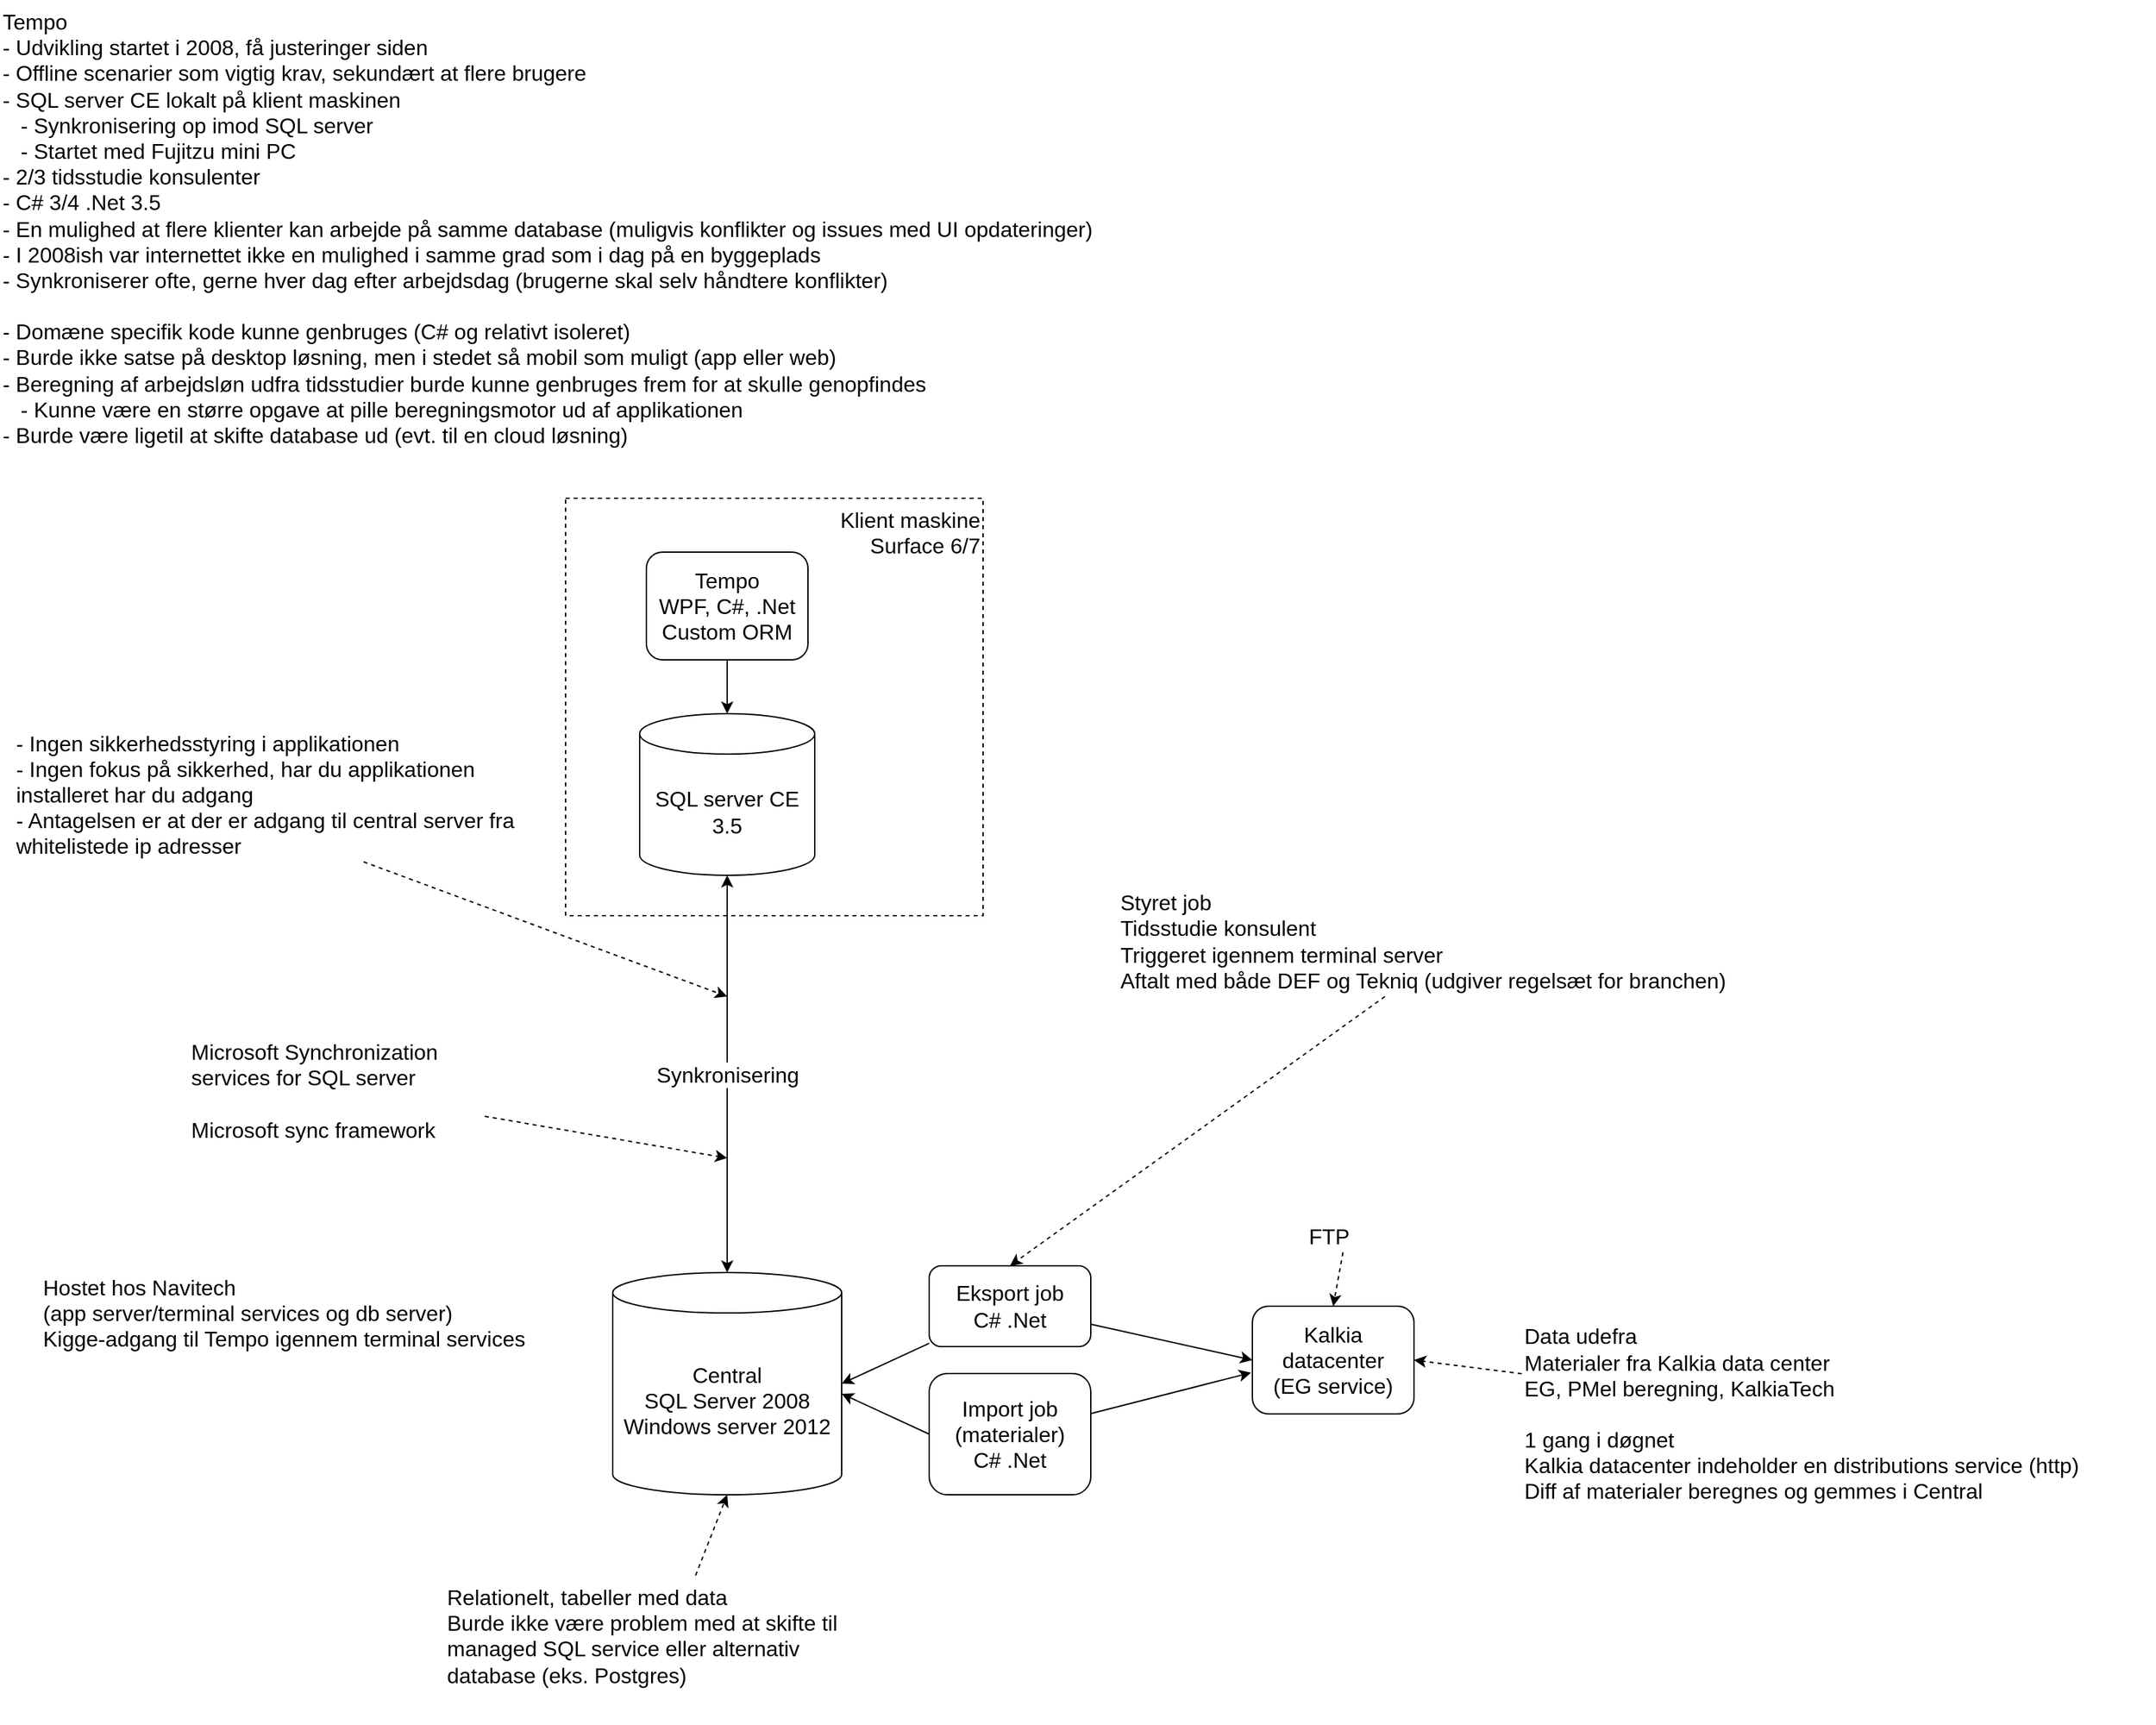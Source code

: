<mxfile version="13.9.9" type="device" pages="3"><diagram id="pRxKiEgfJjfXHVccdorF" name="Tempo interview"><mxGraphModel dx="2249" dy="1991" grid="1" gridSize="10" guides="1" tooltips="1" connect="1" arrows="1" fold="1" page="1" pageScale="1" pageWidth="827" pageHeight="1169" math="0" shadow="0"><root><mxCell id="0"/><mxCell id="1" parent="0"/><mxCell id="oAnTIVrlJk-9FZeqtM1O-32" value="" style="rounded=0;whiteSpace=wrap;html=1;fontSize=16;align=center;dashed=1;fillColor=none;" parent="1" vertex="1"><mxGeometry x="260" y="90" width="310" height="310" as="geometry"/></mxCell><mxCell id="oAnTIVrlJk-9FZeqtM1O-1" value="Tempo&lt;br&gt;- Udvikling startet i 2008, få justeringer siden&lt;br&gt;- Offline scenarier som vigtig krav, sekundært at flere brugere&lt;br&gt;- SQL server CE lokalt på klient maskinen&lt;br&gt;&amp;nbsp; &amp;nbsp;- Synkronisering op imod SQL server&amp;nbsp;&lt;br&gt;&amp;nbsp; &amp;nbsp;- Startet med Fujitzu mini PC&lt;br&gt;- 2/3 tidsstudie konsulenter&lt;br&gt;- C# 3/4 .Net 3.5&lt;br&gt;- En mulighed at flere klienter kan arbejde på samme database (muligvis konflikter og issues med UI opdateringer)&lt;br&gt;- I 2008ish var internettet ikke en mulighed i samme grad som i dag på en byggeplads&lt;br&gt;- Synkroniserer ofte, gerne hver dag efter arbejdsdag (brugerne skal selv håndtere konflikter)&lt;br&gt;&lt;br&gt;- Domæne specifik kode kunne genbruges (C# og relativt isoleret)&lt;br&gt;- Burde ikke satse på desktop løsning, men i stedet så mobil som muligt (app eller web)&lt;br&gt;- Beregning af arbejdsløn udfra tidsstudier burde kunne genbruges frem for at skulle genopfindes&lt;br&gt;&amp;nbsp; &amp;nbsp;- Kunne være en større opgave at pille beregningsmotor ud af applikationen&lt;br&gt;- Burde være ligetil at skifte database ud (evt. til en cloud løsning)" style="text;html=1;strokeColor=none;fillColor=none;align=left;verticalAlign=top;whiteSpace=wrap;rounded=0;fontSize=16;" parent="1" vertex="1"><mxGeometry x="-160" y="-280" width="920" height="340" as="geometry"/></mxCell><mxCell id="oAnTIVrlJk-9FZeqtM1O-2" value="Central&lt;br&gt;SQL Server 2008&lt;br&gt;Windows server 2012" style="shape=cylinder3;whiteSpace=wrap;html=1;boundedLbl=1;backgroundOutline=1;size=15;fontSize=16;align=center;" parent="1" vertex="1"><mxGeometry x="295" y="665" width="170" height="165" as="geometry"/></mxCell><mxCell id="oAnTIVrlJk-9FZeqtM1O-3" value="SQL server CE&lt;br&gt;3.5" style="shape=cylinder3;whiteSpace=wrap;html=1;boundedLbl=1;backgroundOutline=1;size=15;fontSize=16;align=center;" parent="1" vertex="1"><mxGeometry x="315" y="250" width="130" height="120" as="geometry"/></mxCell><mxCell id="oAnTIVrlJk-9FZeqtM1O-4" value="Hostet hos Navitech&lt;br&gt;(app server/terminal services og db server)&lt;br&gt;Kigge-adgang til Tempo igennem terminal services" style="text;html=1;strokeColor=none;fillColor=none;align=left;verticalAlign=top;whiteSpace=wrap;rounded=0;fontSize=16;" parent="1" vertex="1"><mxGeometry x="-130" y="660" width="430" height="110" as="geometry"/></mxCell><mxCell id="oAnTIVrlJk-9FZeqtM1O-5" value="Klient maskine&lt;br&gt;Surface 6/7" style="text;html=1;strokeColor=none;fillColor=none;align=right;verticalAlign=top;whiteSpace=wrap;rounded=0;fontSize=16;" parent="1" vertex="1"><mxGeometry x="450" y="90" width="120" height="50" as="geometry"/></mxCell><mxCell id="oAnTIVrlJk-9FZeqtM1O-6" value="Synkronisering" style="endArrow=classic;startArrow=classic;html=1;fontSize=16;exitX=0.5;exitY=0;exitDx=0;exitDy=0;exitPerimeter=0;entryX=0.5;entryY=1;entryDx=0;entryDy=0;entryPerimeter=0;" parent="1" source="oAnTIVrlJk-9FZeqtM1O-2" target="oAnTIVrlJk-9FZeqtM1O-3" edge="1"><mxGeometry width="50" height="50" relative="1" as="geometry"><mxPoint x="380" y="670" as="sourcePoint"/><mxPoint x="380" y="540" as="targetPoint"/></mxGeometry></mxCell><mxCell id="oAnTIVrlJk-9FZeqtM1O-13" style="edgeStyle=none;rounded=0;orthogonalLoop=1;jettySize=auto;html=1;entryX=0.5;entryY=0;entryDx=0;entryDy=0;entryPerimeter=0;fontSize=16;" parent="1" source="oAnTIVrlJk-9FZeqtM1O-7" target="oAnTIVrlJk-9FZeqtM1O-3" edge="1"><mxGeometry relative="1" as="geometry"/></mxCell><mxCell id="oAnTIVrlJk-9FZeqtM1O-7" value="Tempo&lt;br&gt;WPF, C#, .Net&lt;br&gt;Custom ORM" style="rounded=1;whiteSpace=wrap;html=1;fontSize=16;align=center;" parent="1" vertex="1"><mxGeometry x="320" y="130" width="120" height="80" as="geometry"/></mxCell><mxCell id="oAnTIVrlJk-9FZeqtM1O-10" style="rounded=0;orthogonalLoop=1;jettySize=auto;html=1;fontSize=16;dashed=1;" parent="1" source="oAnTIVrlJk-9FZeqtM1O-9" edge="1"><mxGeometry relative="1" as="geometry"><mxPoint x="380" y="580" as="targetPoint"/></mxGeometry></mxCell><mxCell id="oAnTIVrlJk-9FZeqtM1O-9" value="Microsoft Synchronization services for SQL server&lt;br&gt;&lt;br&gt;Microsoft sync framework" style="text;html=1;strokeColor=none;fillColor=none;align=left;verticalAlign=middle;whiteSpace=wrap;rounded=0;fontSize=16;" parent="1" vertex="1"><mxGeometry x="-20" y="475" width="220" height="110" as="geometry"/></mxCell><mxCell id="oAnTIVrlJk-9FZeqtM1O-12" style="edgeStyle=none;rounded=0;orthogonalLoop=1;jettySize=auto;html=1;exitX=0.75;exitY=1;exitDx=0;exitDy=0;dashed=1;fontSize=16;" parent="1" edge="1"><mxGeometry relative="1" as="geometry"><mxPoint x="210" y="290" as="sourcePoint"/><mxPoint x="210" y="290" as="targetPoint"/></mxGeometry></mxCell><mxCell id="oAnTIVrlJk-9FZeqtM1O-27" style="edgeStyle=none;rounded=0;orthogonalLoop=1;jettySize=auto;html=1;entryX=1;entryY=0.5;entryDx=0;entryDy=0;fontSize=16;dashed=1;" parent="1" source="oAnTIVrlJk-9FZeqtM1O-14" target="oAnTIVrlJk-9FZeqtM1O-26" edge="1"><mxGeometry relative="1" as="geometry"/></mxCell><mxCell id="oAnTIVrlJk-9FZeqtM1O-14" value="Data udefra&lt;br&gt;Materialer fra Kalkia data center&lt;br&gt;EG, PMel beregning, KalkiaTech&lt;br&gt;&lt;br&gt;1 gang i døgnet&lt;br&gt;Kalkia datacenter indeholder en distributions service (http)&lt;br&gt;Diff af materialer beregnes og gemmes i Central" style="text;html=1;strokeColor=none;fillColor=none;align=left;verticalAlign=middle;whiteSpace=wrap;rounded=0;fontSize=16;" parent="1" vertex="1"><mxGeometry x="970" y="690" width="470" height="160" as="geometry"/></mxCell><mxCell id="oAnTIVrlJk-9FZeqtM1O-17" style="edgeStyle=none;rounded=0;orthogonalLoop=1;jettySize=auto;html=1;entryX=1;entryY=0;entryDx=0;entryDy=90;entryPerimeter=0;fontSize=16;exitX=0;exitY=0.5;exitDx=0;exitDy=0;" parent="1" source="oAnTIVrlJk-9FZeqtM1O-18" target="oAnTIVrlJk-9FZeqtM1O-2" edge="1"><mxGeometry relative="1" as="geometry"><mxPoint x="560" y="825.541" as="sourcePoint"/></mxGeometry></mxCell><mxCell id="oAnTIVrlJk-9FZeqtM1O-25" style="edgeStyle=none;rounded=0;orthogonalLoop=1;jettySize=auto;html=1;entryX=-0.008;entryY=0.617;entryDx=0;entryDy=0;fontSize=16;entryPerimeter=0;" parent="1" source="oAnTIVrlJk-9FZeqtM1O-18" target="oAnTIVrlJk-9FZeqtM1O-26" edge="1"><mxGeometry relative="1" as="geometry"/></mxCell><mxCell id="oAnTIVrlJk-9FZeqtM1O-18" value="Import job&lt;br&gt;(materialer)&lt;br&gt;C# .Net" style="rounded=1;whiteSpace=wrap;html=1;fontSize=16;align=center;" parent="1" vertex="1"><mxGeometry x="530" y="740" width="120" height="90" as="geometry"/></mxCell><mxCell id="oAnTIVrlJk-9FZeqtM1O-23" style="edgeStyle=none;rounded=0;orthogonalLoop=1;jettySize=auto;html=1;entryX=1;entryY=0.5;entryDx=0;entryDy=0;entryPerimeter=0;fontSize=16;" parent="1" source="oAnTIVrlJk-9FZeqtM1O-21" target="oAnTIVrlJk-9FZeqtM1O-2" edge="1"><mxGeometry relative="1" as="geometry"/></mxCell><mxCell id="oAnTIVrlJk-9FZeqtM1O-24" style="edgeStyle=none;rounded=0;orthogonalLoop=1;jettySize=auto;html=1;entryX=0;entryY=0.5;entryDx=0;entryDy=0;fontSize=16;" parent="1" source="oAnTIVrlJk-9FZeqtM1O-21" target="oAnTIVrlJk-9FZeqtM1O-26" edge="1"><mxGeometry relative="1" as="geometry"/></mxCell><mxCell id="oAnTIVrlJk-9FZeqtM1O-21" value="Eksport job&lt;br&gt;C# .Net" style="rounded=1;whiteSpace=wrap;html=1;fontSize=16;align=center;" parent="1" vertex="1"><mxGeometry x="530" y="660" width="120" height="60" as="geometry"/></mxCell><mxCell id="oAnTIVrlJk-9FZeqtM1O-26" value="Kalkia datacenter&lt;br&gt;(EG service)" style="rounded=1;whiteSpace=wrap;html=1;fontSize=16;align=center;" parent="1" vertex="1"><mxGeometry x="770" y="690" width="120" height="80" as="geometry"/></mxCell><mxCell id="oAnTIVrlJk-9FZeqtM1O-29" style="edgeStyle=none;rounded=0;orthogonalLoop=1;jettySize=auto;html=1;entryX=0.5;entryY=0;entryDx=0;entryDy=0;dashed=1;fontSize=16;" parent="1" source="oAnTIVrlJk-9FZeqtM1O-28" target="oAnTIVrlJk-9FZeqtM1O-21" edge="1"><mxGeometry relative="1" as="geometry"/></mxCell><mxCell id="oAnTIVrlJk-9FZeqtM1O-28" value="Styret job&lt;br&gt;Tidsstudie konsulent&lt;br&gt;Triggeret igennem terminal server&lt;br&gt;Aftalt med både DEF og Tekniq (udgiver regelsæt for branchen)" style="text;html=1;strokeColor=none;fillColor=none;align=left;verticalAlign=bottom;whiteSpace=wrap;rounded=0;fontSize=16;" parent="1" vertex="1"><mxGeometry x="670" y="350" width="550" height="110" as="geometry"/></mxCell><mxCell id="oAnTIVrlJk-9FZeqtM1O-31" style="edgeStyle=none;rounded=0;orthogonalLoop=1;jettySize=auto;html=1;entryX=0.5;entryY=0;entryDx=0;entryDy=0;dashed=1;fontSize=16;" parent="1" source="oAnTIVrlJk-9FZeqtM1O-30" target="oAnTIVrlJk-9FZeqtM1O-26" edge="1"><mxGeometry relative="1" as="geometry"/></mxCell><mxCell id="oAnTIVrlJk-9FZeqtM1O-30" value="FTP" style="text;html=1;strokeColor=none;fillColor=none;align=left;verticalAlign=bottom;whiteSpace=wrap;rounded=0;fontSize=16;" parent="1" vertex="1"><mxGeometry x="810" y="620" width="60" height="30" as="geometry"/></mxCell><mxCell id="oAnTIVrlJk-9FZeqtM1O-34" style="edgeStyle=none;rounded=0;orthogonalLoop=1;jettySize=auto;html=1;entryX=0.5;entryY=1;entryDx=0;entryDy=0;entryPerimeter=0;dashed=1;fontSize=16;" parent="1" source="oAnTIVrlJk-9FZeqtM1O-33" target="oAnTIVrlJk-9FZeqtM1O-2" edge="1"><mxGeometry relative="1" as="geometry"/></mxCell><mxCell id="oAnTIVrlJk-9FZeqtM1O-33" value="Relationelt, tabeller med data&lt;br&gt;Burde ikke være problem med at skifte til managed SQL service eller alternativ database (eks. Postgres)" style="text;html=1;strokeColor=none;fillColor=none;align=left;verticalAlign=top;whiteSpace=wrap;rounded=0;fontSize=16;" parent="1" vertex="1"><mxGeometry x="170" y="890" width="330" height="110" as="geometry"/></mxCell><mxCell id="oAnTIVrlJk-9FZeqtM1O-35" style="rounded=0;orthogonalLoop=1;jettySize=auto;html=1;fontSize=16;dashed=1;" parent="1" edge="1"><mxGeometry relative="1" as="geometry"><mxPoint x="380" y="460" as="targetPoint"/><mxPoint x="110" y="360" as="sourcePoint"/></mxGeometry></mxCell><mxCell id="oAnTIVrlJk-9FZeqtM1O-36" value="- Ingen sikkerhedsstyring i applikationen&lt;br&gt;- Ingen fokus på sikkerhed, har du applikationen installeret har du adgang&lt;br&gt;- Antagelsen er at der er adgang til central server fra whitelistede ip adresser" style="text;html=1;strokeColor=none;fillColor=none;align=left;verticalAlign=middle;whiteSpace=wrap;rounded=0;fontSize=16;" parent="1" vertex="1"><mxGeometry x="-150" y="240" width="390" height="140" as="geometry"/></mxCell></root></mxGraphModel></diagram><diagram id="Xquf5W2GojzSymtSuMu7" name="Tempo as-is"><mxGraphModel dx="1422" dy="1991" grid="1" gridSize="10" guides="1" tooltips="1" connect="1" arrows="1" fold="1" page="1" pageScale="1" pageWidth="827" pageHeight="1169" math="0" shadow="0"><root><mxCell id="npQwNcFvNUzou2aq4vx7-0"/><mxCell id="npQwNcFvNUzou2aq4vx7-1" parent="npQwNcFvNUzou2aq4vx7-0"/><object placeholders="1" c4Name="Kalkia datacenter" c4Type="DeploymentNode" c4OperationSystem="?" c4ScalingFactor="" label="&lt;div style=&quot;text-align: left; font-size: 14px;&quot;&gt;%c4Name%&lt;/div&gt;&lt;div style=&quot;text-align: left; font-size: 14px;&quot;&gt;[%c4OperationSystem%]&lt;/div&gt;&lt;div style=&quot;text-align: right; font-size: 14px;&quot;&gt;%c4ScalingFactor%&lt;/div&gt;" id="Ui2B9mNduNVPF-UGNgrN-5"><mxCell style="rounded=1;whiteSpace=wrap;html=1;labelBackgroundColor=none;fillColor=#ffffff;fontColor=#000000;align=left;arcSize=2;verticalAlign=bottom;metaEdit=1;metaData={&quot;c4Type&quot;:{&quot;editable&quot;:false}};points=[[0.25,0,0],[0.5,0,0],[0.75,0,0],[1,0.25,0],[1,0.5,0],[1,0.75,0],[0.75,1,0],[0.5,1,0],[0.25,1,0],[0,0.75,0],[0,0.5,0],[0,0.25,0]];strokeColor=#4D994D;fontSize=14;" parent="npQwNcFvNUzou2aq4vx7-1" vertex="1"><mxGeometry x="880" y="460" width="240" height="340" as="geometry"/></mxCell></object><object placeholders="1" c4Name="Hosted hos Navitech" c4Type="DeploymentNode" c4OperationSystem="Windows Server 2008" c4ScalingFactor="" label="&lt;div style=&quot;text-align: left; font-size: 14px;&quot;&gt;%c4Name%&lt;/div&gt;&lt;div style=&quot;text-align: left; font-size: 14px;&quot;&gt;[%c4OperationSystem%]&lt;/div&gt;&lt;div style=&quot;text-align: right; font-size: 14px;&quot;&gt;%c4ScalingFactor%&lt;/div&gt;" id="sszsoRYhGz9LkAn6katC-1"><mxCell style="rounded=1;whiteSpace=wrap;html=1;labelBackgroundColor=none;fillColor=#ffffff;fontColor=#000000;align=left;arcSize=2;verticalAlign=bottom;metaEdit=1;metaData={&quot;c4Type&quot;:{&quot;editable&quot;:false}};points=[[0.25,0,0],[0.5,0,0],[0.75,0,0],[1,0.25,0],[1,0.5,0],[1,0.75,0],[0.75,1,0],[0.5,1,0],[0.25,1,0],[0,0.75,0],[0,0.5,0],[0,0.25,0]];strokeColor=#4D994D;fontSize=14;" parent="npQwNcFvNUzou2aq4vx7-1" vertex="1"><mxGeometry x="60" y="505" width="320" height="260" as="geometry"/></mxCell></object><object placeholders="1" c4Name="Hosted hos Navitech" c4Type="DeploymentNode" c4OperationSystem="Windows - Terminal Services" c4ScalingFactor="" label="&lt;div style=&quot;text-align: left; font-size: 14px;&quot;&gt;%c4Name%&lt;/div&gt;&lt;div style=&quot;text-align: left; font-size: 14px;&quot;&gt;[%c4OperationSystem%]&lt;/div&gt;&lt;div style=&quot;text-align: right; font-size: 14px;&quot;&gt;%c4ScalingFactor%&lt;/div&gt;" id="IMp8GUV6Mrp11hU4HWyN-1"><mxCell style="rounded=1;whiteSpace=wrap;html=1;labelBackgroundColor=none;fillColor=#ffffff;fontColor=#000000;align=left;arcSize=2;verticalAlign=bottom;metaEdit=1;metaData={&quot;c4Type&quot;:{&quot;editable&quot;:false}};points=[[0.25,0,0],[0.5,0,0],[0.75,0,0],[1,0.25,0],[1,0.5,0],[1,0.75,0],[0.75,1,0],[0.5,1,0],[0.25,1,0],[0,0.75,0],[0,0.5,0],[0,0.25,0]];strokeColor=#4D994D;fontSize=14;" parent="npQwNcFvNUzou2aq4vx7-1" vertex="1"><mxGeometry x="510" y="460" width="240" height="340" as="geometry"/></mxCell></object><mxCell id="eiuOS5EM40jNUzBP9U5M-3" style="edgeStyle=none;rounded=0;orthogonalLoop=1;jettySize=auto;html=1;entryX=1;entryY=0.5;entryDx=0;entryDy=0;entryPerimeter=0;fontColor=#000000;fontSize=14;" parent="npQwNcFvNUzou2aq4vx7-1" source="JakYWMdcwNVlhVZDcr27-0" target="2_ySZ-9ud5-nww7MT4eO-0" edge="1"><mxGeometry relative="1" as="geometry"/></mxCell><object placeholders="1" c4Name="Eksport" c4Type="Container" c4Technology="C#, .Net " c4Description="Tempo eksport job" label="&lt;b style=&quot;font-size: 14px;&quot;&gt;%c4Name%&lt;/b&gt;&lt;div style=&quot;font-size: 14px;&quot;&gt;[%c4Type%: %c4Technology%]&lt;/div&gt;&lt;br style=&quot;font-size: 14px;&quot;&gt;&lt;div style=&quot;font-size: 14px;&quot;&gt;%c4Description%&lt;/div&gt;" id="JakYWMdcwNVlhVZDcr27-0"><mxCell style="rounded=1;whiteSpace=wrap;html=1;labelBackgroundColor=none;fontColor=#ffffff;align=center;arcSize=10;metaEdit=1;metaData={&quot;c4Type&quot;:{&quot;editable&quot;:false}};points=[[0.25,0,0],[0.5,0,0],[0.75,0,0],[1,0.25,0],[1,0.5,0],[1,0.75,0],[0.75,1,0],[0.5,1,0],[0.25,1,0],[0,0.75,0],[0,0.5,0],[0,0.25,0]];fillColor=#4D994D;strokeColor=#55AA55;fontSize=14;" parent="npQwNcFvNUzou2aq4vx7-1" vertex="1"><mxGeometry x="550" y="490" width="160" height="110.0" as="geometry"/></mxCell></object><mxCell id="eiuOS5EM40jNUzBP9U5M-0" style="rounded=0;orthogonalLoop=1;jettySize=auto;html=1;entryX=0;entryY=0.5;entryDx=0;entryDy=0;entryPerimeter=0;fontColor=#000000;fontSize=14;" parent="npQwNcFvNUzou2aq4vx7-1" source="IMp8GUV6Mrp11hU4HWyN-3" target="Ui2B9mNduNVPF-UGNgrN-6" edge="1"><mxGeometry relative="1" as="geometry"/></mxCell><mxCell id="eiuOS5EM40jNUzBP9U5M-2" style="edgeStyle=none;rounded=0;orthogonalLoop=1;jettySize=auto;html=1;entryX=1;entryY=0.5;entryDx=0;entryDy=0;entryPerimeter=0;fontColor=#000000;exitX=0;exitY=0.5;exitDx=0;exitDy=0;exitPerimeter=0;fontSize=14;" parent="npQwNcFvNUzou2aq4vx7-1" source="IMp8GUV6Mrp11hU4HWyN-3" target="2_ySZ-9ud5-nww7MT4eO-0" edge="1"><mxGeometry relative="1" as="geometry"/></mxCell><object placeholders="1" c4Name="Import" c4Type="Container" c4Technology="C#, .Net " c4Description="Tempo import job" label="&lt;b style=&quot;font-size: 14px;&quot;&gt;%c4Name%&lt;/b&gt;&lt;div style=&quot;font-size: 14px;&quot;&gt;[%c4Type%: %c4Technology%]&lt;/div&gt;&lt;br style=&quot;font-size: 14px;&quot;&gt;&lt;div style=&quot;font-size: 14px;&quot;&gt;%c4Description%&lt;/div&gt;" id="IMp8GUV6Mrp11hU4HWyN-3"><mxCell style="rounded=1;whiteSpace=wrap;html=1;labelBackgroundColor=none;fontColor=#ffffff;align=center;arcSize=10;metaEdit=1;metaData={&quot;c4Type&quot;:{&quot;editable&quot;:false}};points=[[0.25,0,0],[0.5,0,0],[0.75,0,0],[1,0.25,0],[1,0.5,0],[1,0.75,0],[0.75,1,0],[0.5,1,0],[0.25,1,0],[0,0.75,0],[0,0.5,0],[0,0.25,0]];fillColor=#4D994D;strokeColor=#55AA55;fontSize=14;" parent="npQwNcFvNUzou2aq4vx7-1" vertex="1"><mxGeometry x="550" y="630" width="160" height="110.0" as="geometry"/></mxCell></object><object placeholders="1" c4Type="Database" c4Technology="SQL Server 2008" c4Description="Tempo Central Database" label="%c4Type%&lt;div style=&quot;font-size: 14px;&quot;&gt;[Container:&amp;nbsp;%c4Technology%]&lt;/div&gt;&lt;br style=&quot;font-size: 14px;&quot;&gt;&lt;div style=&quot;font-size: 14px;&quot;&gt;%c4Description%&lt;/div&gt;" id="2_ySZ-9ud5-nww7MT4eO-0"><mxCell style="shape=cylinder;whiteSpace=wrap;html=1;boundedLbl=1;rounded=0;labelBackgroundColor=none;fontSize=14;fontColor=#ffffff;align=center;metaEdit=1;points=[[0.5,0,0],[1,0.25,0],[1,0.5,0],[1,0.75,0],[0.5,1,0],[0,0.75,0],[0,0.5,0],[0,0.25,0]];metaData={&quot;c4Type&quot;:{&quot;editable&quot;:false}};fillColor=#55AA55;strokeColor=#4D994D;" parent="npQwNcFvNUzou2aq4vx7-1" vertex="1"><mxGeometry x="112.973" y="545" width="214.054" height="170" as="geometry"/></mxCell></object><object placeholders="1" c4Name="FTP" c4Type="Container" c4Technology="?" c4Description="" label="&lt;b style=&quot;font-size: 14px;&quot;&gt;%c4Name%&lt;/b&gt;&lt;div style=&quot;font-size: 14px;&quot;&gt;[%c4Type%: %c4Technology%]&lt;/div&gt;&lt;br style=&quot;font-size: 14px;&quot;&gt;&lt;div style=&quot;font-size: 14px;&quot;&gt;%c4Description%&lt;/div&gt;" id="IMp8GUV6Mrp11hU4HWyN-5"><mxCell style="rounded=1;whiteSpace=wrap;html=1;labelBackgroundColor=none;align=center;arcSize=10;metaEdit=1;metaData={&quot;c4Type&quot;:{&quot;editable&quot;:false}};points=[[0.25,0,0],[0.5,0,0],[0.75,0,0],[1,0.25,0],[1,0.5,0],[1,0.75,0],[0.75,1,0],[0.5,1,0],[0.25,1,0],[0,0.75,0],[0,0.5,0],[0,0.25,0]];fillColor=#E6E6E6;fontSize=14;" parent="npQwNcFvNUzou2aq4vx7-1" vertex="1"><mxGeometry x="920" y="490" width="160" height="110.0" as="geometry"/></mxCell></object><mxCell id="eiuOS5EM40jNUzBP9U5M-1" style="rounded=0;orthogonalLoop=1;jettySize=auto;html=1;entryX=0;entryY=0.5;entryDx=0;entryDy=0;entryPerimeter=0;fontColor=#000000;exitX=1;exitY=0.5;exitDx=0;exitDy=0;exitPerimeter=0;fontSize=14;" parent="npQwNcFvNUzou2aq4vx7-1" source="JakYWMdcwNVlhVZDcr27-0" target="IMp8GUV6Mrp11hU4HWyN-5" edge="1"><mxGeometry relative="1" as="geometry"><mxPoint x="720" y="582.143" as="sourcePoint"/><mxPoint x="920" y="650" as="targetPoint"/></mxGeometry></mxCell><object placeholders="1" c4Name="Microsoft Surface 6/7" c4Type="DeploymentNode" c4OperationSystem="Windows 10?" c4ScalingFactor="" label="&lt;div style=&quot;text-align: left; font-size: 14px;&quot;&gt;%c4Name%&lt;/div&gt;&lt;div style=&quot;text-align: left; font-size: 14px;&quot;&gt;[%c4OperationSystem%]&lt;/div&gt;&lt;div style=&quot;text-align: right; font-size: 14px;&quot;&gt;%c4ScalingFactor%&lt;/div&gt;" id="eiuOS5EM40jNUzBP9U5M-4"><mxCell style="rounded=1;whiteSpace=wrap;html=1;labelBackgroundColor=none;fillColor=#ffffff;fontColor=#000000;align=left;arcSize=2;verticalAlign=bottom;metaEdit=1;metaData={&quot;c4Type&quot;:{&quot;editable&quot;:false}};points=[[0.25,0,0],[0.5,0,0],[0.75,0,0],[1,0.25,0],[1,0.5,0],[1,0.75,0],[0.75,1,0],[0.5,1,0],[0.25,1,0],[0,0.75,0],[0,0.5,0],[0,0.25,0]];strokeColor=#4D994D;fontSize=14;" parent="npQwNcFvNUzou2aq4vx7-1" vertex="1"><mxGeometry x="60" y="-10" width="320" height="420" as="geometry"/></mxCell></object><mxCell id="Ui2B9mNduNVPF-UGNgrN-2" value="Microsoft Sync" style="edgeStyle=none;rounded=0;orthogonalLoop=1;jettySize=auto;html=1;entryX=0.5;entryY=0;entryDx=0;entryDy=0;entryPerimeter=0;fontColor=#000000;startArrow=classic;startFill=1;fontSize=14;" parent="npQwNcFvNUzou2aq4vx7-1" source="eiuOS5EM40jNUzBP9U5M-5" target="2_ySZ-9ud5-nww7MT4eO-0" edge="1"><mxGeometry relative="1" as="geometry"/></mxCell><object placeholders="1" c4Type="Database" c4Technology="SQL Server CE 3.5" c4Description="Tempo Database" label="%c4Type%&lt;div style=&quot;font-size: 14px;&quot;&gt;[Container:&amp;nbsp;%c4Technology%]&lt;/div&gt;&lt;br style=&quot;font-size: 14px;&quot;&gt;&lt;div style=&quot;font-size: 14px;&quot;&gt;%c4Description%&lt;/div&gt;" id="eiuOS5EM40jNUzBP9U5M-5"><mxCell style="shape=cylinder;whiteSpace=wrap;html=1;boundedLbl=1;rounded=0;labelBackgroundColor=none;fontSize=14;fontColor=#ffffff;align=center;metaEdit=1;points=[[0.5,0,0],[1,0.25,0],[1,0.5,0],[1,0.75,0],[0.5,1,0],[0,0.75,0],[0,0.5,0],[0,0.25,0]];metaData={&quot;c4Type&quot;:{&quot;editable&quot;:false}};fillColor=#55AA55;strokeColor=#4D994D;" parent="npQwNcFvNUzou2aq4vx7-1" vertex="1"><mxGeometry x="130" y="200" width="180" height="160" as="geometry"/></mxCell></object><mxCell id="Ui2B9mNduNVPF-UGNgrN-3" style="edgeStyle=none;rounded=0;orthogonalLoop=1;jettySize=auto;html=1;entryX=0.5;entryY=0;entryDx=0;entryDy=0;entryPerimeter=0;startArrow=none;startFill=0;fontColor=#000000;fontSize=14;" parent="npQwNcFvNUzou2aq4vx7-1" source="Ui2B9mNduNVPF-UGNgrN-0" target="eiuOS5EM40jNUzBP9U5M-5" edge="1"><mxGeometry relative="1" as="geometry"/></mxCell><object placeholders="1" c4Name="Tempo" c4Type="Container" c4Technology="C#, .Net " c4Description="Tempo applikation" label="&lt;b style=&quot;font-size: 14px;&quot;&gt;%c4Name%&lt;/b&gt;&lt;div style=&quot;font-size: 14px;&quot;&gt;[%c4Type%: %c4Technology%]&lt;/div&gt;&lt;br style=&quot;font-size: 14px;&quot;&gt;&lt;div style=&quot;font-size: 14px;&quot;&gt;%c4Description%&lt;/div&gt;" id="Ui2B9mNduNVPF-UGNgrN-0"><mxCell style="rounded=1;whiteSpace=wrap;html=1;labelBackgroundColor=none;fontColor=#ffffff;align=center;arcSize=10;metaEdit=1;metaData={&quot;c4Type&quot;:{&quot;editable&quot;:false}};points=[[0.25,0,0],[0.5,0,0],[0.75,0,0],[1,0.25,0],[1,0.5,0],[1,0.75,0],[0.75,1,0],[0.5,1,0],[0.25,1,0],[0,0.75,0],[0,0.5,0],[0,0.25,0]];fillColor=#4D994D;strokeColor=#55AA55;fontSize=14;" parent="npQwNcFvNUzou2aq4vx7-1" vertex="1"><mxGeometry x="140" y="40" width="160" height="110.0" as="geometry"/></mxCell></object><mxCell id="Ui2B9mNduNVPF-UGNgrN-4" value="Laver tidsstudier og synkroniserer &lt;br&gt;med central database" style="edgeStyle=none;rounded=0;orthogonalLoop=1;jettySize=auto;html=1;entryX=1;entryY=0.5;entryDx=0;entryDy=0;entryPerimeter=0;startArrow=none;startFill=0;fontColor=#000000;exitX=0;exitY=0.5;exitDx=0;exitDy=0;exitPerimeter=0;fontSize=14;" parent="npQwNcFvNUzou2aq4vx7-1" source="Ui2B9mNduNVPF-UGNgrN-1" target="Ui2B9mNduNVPF-UGNgrN-0" edge="1"><mxGeometry x="-0.125" y="3" relative="1" as="geometry"><mxPoint as="offset"/></mxGeometry></mxCell><mxCell id="Ui2B9mNduNVPF-UGNgrN-9" value="Eksporterer tider på &lt;br style=&quot;font-size: 14px;&quot;&gt;materialer og ydelser" style="edgeStyle=none;rounded=0;orthogonalLoop=1;jettySize=auto;html=1;entryX=0.5;entryY=0;entryDx=0;entryDy=0;entryPerimeter=0;startArrow=none;startFill=0;fontColor=#000000;fontSize=14;" parent="npQwNcFvNUzou2aq4vx7-1" source="Ui2B9mNduNVPF-UGNgrN-1" target="JakYWMdcwNVlhVZDcr27-0" edge="1"><mxGeometry relative="1" as="geometry"/></mxCell><object placeholders="1" c4Name="Tidsstudie konsulent" c4Type="Person" c4Description="Laver tidsstudier &#10;og udgiver tider på &#10;materialer og ydelser" label="&lt;b style=&quot;font-size: 14px;&quot;&gt;%c4Name%&lt;/b&gt;&lt;div style=&quot;font-size: 14px;&quot;&gt;[%c4Type%]&lt;/div&gt;&lt;br style=&quot;font-size: 14px;&quot;&gt;&lt;div style=&quot;font-size: 14px;&quot;&gt;%c4Description%&lt;/div&gt;" id="Ui2B9mNduNVPF-UGNgrN-1"><mxCell style="html=1;dashed=0;whitespace=wrap;fillColor=#08427b;strokeColor=none;fontColor=#ffffff;shape=mxgraph.c4.person;align=center;metaEdit=1;points=[[0.5,0,0],[1,0.5,0],[1,0.75,0],[0.75,1,0],[0.5,1,0],[0.25,1,0],[0,0.75,0],[0,0.5,0]];metaData={&quot;c4Type&quot;:{&quot;editable&quot;:false}};fontSize=14;" parent="npQwNcFvNUzou2aq4vx7-1" vertex="1"><mxGeometry x="690" y="77.5" width="180" height="245" as="geometry"/></mxCell></object><object placeholders="1" c4Name="HTTP API" c4Type="Container" c4Technology="?" c4Description="" label="&lt;b style=&quot;font-size: 14px;&quot;&gt;%c4Name%&lt;/b&gt;&lt;div style=&quot;font-size: 14px;&quot;&gt;[%c4Type%: %c4Technology%]&lt;/div&gt;&lt;br style=&quot;font-size: 14px;&quot;&gt;&lt;div style=&quot;font-size: 14px;&quot;&gt;%c4Description%&lt;/div&gt;" id="Ui2B9mNduNVPF-UGNgrN-6"><mxCell style="rounded=1;whiteSpace=wrap;html=1;labelBackgroundColor=none;align=center;arcSize=10;metaEdit=1;metaData={&quot;c4Type&quot;:{&quot;editable&quot;:false}};points=[[0.25,0,0],[0.5,0,0],[0.75,0,0],[1,0.25,0],[1,0.5,0],[1,0.75,0],[0.75,1,0],[0.5,1,0],[0.25,1,0],[0,0.75,0],[0,0.5,0],[0,0.25,0]];fillColor=#E6E6E6;fontSize=14;" parent="npQwNcFvNUzou2aq4vx7-1" vertex="1"><mxGeometry x="920" y="630" width="160" height="110.0" as="geometry"/></mxCell></object></root></mxGraphModel></diagram><diagram id="WnwWYz-4i7HF_a-FRwll" name="Konsolidering"><mxGraphModel dx="2500" dy="967" grid="1" gridSize="10" guides="1" tooltips="1" connect="1" arrows="1" fold="1" page="1" pageScale="1" pageWidth="827" pageHeight="1169" math="0" shadow="0"><root><mxCell id="cqIIQZJ4fLjxVaQ11mz7-0"/><mxCell id="cqIIQZJ4fLjxVaQ11mz7-1" parent="cqIIQZJ4fLjxVaQ11mz7-0"/><mxCell id="-EqstwlovlVU7uBKvZnz-20" value="Cloud" style="ellipse;shape=cloud;whiteSpace=wrap;html=1;strokeColor=#000000;fillColor=#E6E6E6;fontSize=14;fontColor=#000000;verticalAlign=bottom;" vertex="1" parent="cqIIQZJ4fLjxVaQ11mz7-1"><mxGeometry x="-200" y="440" width="950" height="460" as="geometry"/></mxCell><object placeholders="1" c4Name="Cloud instance" c4Type="DeploymentNode" c4OperationSystem="Windows" c4ScalingFactor="" label="&lt;div style=&quot;text-align: left; font-size: 14px;&quot;&gt;%c4Name%&lt;/div&gt;&lt;div style=&quot;text-align: left; font-size: 14px;&quot;&gt;[%c4OperationSystem%]&lt;/div&gt;&lt;div style=&quot;text-align: right; font-size: 14px;&quot;&gt;%c4ScalingFactor%&lt;/div&gt;" id="rm_Sw3eat6AARiU2vQnt-0"><mxCell style="rounded=1;whiteSpace=wrap;html=1;labelBackgroundColor=none;fillColor=#ffffff;fontColor=#000000;align=left;arcSize=2;verticalAlign=bottom;metaEdit=1;metaData={&quot;c4Type&quot;:{&quot;editable&quot;:false}};points=[[0.25,0,0],[0.5,0,0],[0.75,0,0],[1,0.25,0],[1,0.5,0],[1,0.75,0],[0.75,1,0],[0.5,1,0],[0.25,1,0],[0,0.75,0],[0,0.5,0],[0,0.25,0]];strokeColor=#4D994D;fontSize=14;" vertex="1" parent="cqIIQZJ4fLjxVaQ11mz7-1"><mxGeometry x="310" y="540" width="180" height="300" as="geometry"/></mxCell></object><object placeholders="1" c4Name="Kalkia datacenter" c4Type="DeploymentNode" c4OperationSystem="?" c4ScalingFactor="" label="&lt;div style=&quot;text-align: left; font-size: 14px;&quot;&gt;%c4Name%&lt;/div&gt;&lt;div style=&quot;text-align: left; font-size: 14px;&quot;&gt;[%c4OperationSystem%]&lt;/div&gt;&lt;div style=&quot;text-align: right; font-size: 14px;&quot;&gt;%c4ScalingFactor%&lt;/div&gt;" id="-EqstwlovlVU7uBKvZnz-0"><mxCell style="rounded=1;whiteSpace=wrap;html=1;labelBackgroundColor=none;fillColor=#ffffff;fontColor=#000000;align=left;arcSize=2;verticalAlign=bottom;metaEdit=1;metaData={&quot;c4Type&quot;:{&quot;editable&quot;:false}};points=[[0.25,0,0],[0.5,0,0],[0.75,0,0],[1,0.25,0],[1,0.5,0],[1,0.75,0],[0.75,1,0],[0.5,1,0],[0.25,1,0],[0,0.75,0],[0,0.5,0],[0,0.25,0]];strokeColor=#4D994D;fontSize=14;" vertex="1" parent="cqIIQZJ4fLjxVaQ11mz7-1"><mxGeometry x="750" y="520" width="240" height="340" as="geometry"/></mxCell></object><mxCell id="-EqstwlovlVU7uBKvZnz-3" style="edgeStyle=none;rounded=0;orthogonalLoop=1;jettySize=auto;html=1;entryX=1;entryY=0.5;entryDx=0;entryDy=0;entryPerimeter=0;fontColor=#000000;fontSize=14;" edge="1" parent="cqIIQZJ4fLjxVaQ11mz7-1" source="-EqstwlovlVU7uBKvZnz-4" target="-EqstwlovlVU7uBKvZnz-8"><mxGeometry relative="1" as="geometry"/></mxCell><object placeholders="1" c4Name="Eksport" c4Type="Container" c4Technology="C#, .Net " c4Description="Tempo eksport job" label="&lt;b style=&quot;font-size: 14px;&quot;&gt;%c4Name%&lt;/b&gt;&lt;div style=&quot;font-size: 14px;&quot;&gt;[%c4Type%: %c4Technology%]&lt;/div&gt;&lt;br style=&quot;font-size: 14px;&quot;&gt;&lt;div style=&quot;font-size: 14px;&quot;&gt;%c4Description%&lt;/div&gt;" id="-EqstwlovlVU7uBKvZnz-4"><mxCell style="rounded=1;whiteSpace=wrap;html=1;labelBackgroundColor=none;fontColor=#ffffff;align=center;arcSize=10;metaEdit=1;metaData={&quot;c4Type&quot;:{&quot;editable&quot;:false}};points=[[0.25,0,0],[0.5,0,0],[0.75,0,0],[1,0.25,0],[1,0.5,0],[1,0.75,0],[0.75,1,0],[0.5,1,0],[0.25,1,0],[0,0.75,0],[0,0.5,0],[0,0.25,0]];fillColor=#4D994D;strokeColor=#55AA55;fontSize=14;" vertex="1" parent="cqIIQZJ4fLjxVaQ11mz7-1"><mxGeometry x="320" y="550" width="160" height="110.0" as="geometry"/></mxCell></object><mxCell id="-EqstwlovlVU7uBKvZnz-5" style="rounded=0;orthogonalLoop=1;jettySize=auto;html=1;entryX=0;entryY=0.5;entryDx=0;entryDy=0;entryPerimeter=0;fontColor=#000000;fontSize=14;" edge="1" parent="cqIIQZJ4fLjxVaQ11mz7-1" source="-EqstwlovlVU7uBKvZnz-7" target="-EqstwlovlVU7uBKvZnz-9"><mxGeometry relative="1" as="geometry"/></mxCell><mxCell id="-EqstwlovlVU7uBKvZnz-6" style="edgeStyle=none;rounded=0;orthogonalLoop=1;jettySize=auto;html=1;entryX=1;entryY=0.5;entryDx=0;entryDy=0;entryPerimeter=0;fontColor=#000000;exitX=0;exitY=0.5;exitDx=0;exitDy=0;exitPerimeter=0;fontSize=14;" edge="1" parent="cqIIQZJ4fLjxVaQ11mz7-1" source="-EqstwlovlVU7uBKvZnz-7" target="-EqstwlovlVU7uBKvZnz-8"><mxGeometry relative="1" as="geometry"/></mxCell><object placeholders="1" c4Name="Import" c4Type="Container" c4Technology="C#, .Net " c4Description="Tempo import job" label="&lt;b style=&quot;font-size: 14px;&quot;&gt;%c4Name%&lt;/b&gt;&lt;div style=&quot;font-size: 14px;&quot;&gt;[%c4Type%: %c4Technology%]&lt;/div&gt;&lt;br style=&quot;font-size: 14px;&quot;&gt;&lt;div style=&quot;font-size: 14px;&quot;&gt;%c4Description%&lt;/div&gt;" id="-EqstwlovlVU7uBKvZnz-7"><mxCell style="rounded=1;whiteSpace=wrap;html=1;labelBackgroundColor=none;fontColor=#ffffff;align=center;arcSize=10;metaEdit=1;metaData={&quot;c4Type&quot;:{&quot;editable&quot;:false}};points=[[0.25,0,0],[0.5,0,0],[0.75,0,0],[1,0.25,0],[1,0.5,0],[1,0.75,0],[0.75,1,0],[0.5,1,0],[0.25,1,0],[0,0.75,0],[0,0.5,0],[0,0.25,0]];fillColor=#4D994D;strokeColor=#55AA55;fontSize=14;" vertex="1" parent="cqIIQZJ4fLjxVaQ11mz7-1"><mxGeometry x="320" y="670" width="160" height="110.0" as="geometry"/></mxCell></object><object placeholders="1" c4Type="Database" c4Technology="Postgres" c4Description="Tempo Central Database" label="%c4Type%&lt;div style=&quot;font-size: 14px;&quot;&gt;[Container:&amp;nbsp;%c4Technology%]&lt;/div&gt;&lt;br style=&quot;font-size: 14px;&quot;&gt;&lt;div style=&quot;font-size: 14px;&quot;&gt;%c4Description%&lt;/div&gt;" id="-EqstwlovlVU7uBKvZnz-8"><mxCell style="shape=cylinder;whiteSpace=wrap;html=1;boundedLbl=1;rounded=0;labelBackgroundColor=none;fontSize=14;fontColor=#ffffff;align=center;metaEdit=1;points=[[0.5,0,0],[1,0.25,0],[1,0.5,0],[1,0.75,0],[0.5,1,0],[0,0.75,0],[0,0.5,0],[0,0.25,0]];metaData={&quot;c4Type&quot;:{&quot;editable&quot;:false}};fillColor=#55AA55;strokeColor=#4D994D;" vertex="1" parent="cqIIQZJ4fLjxVaQ11mz7-1"><mxGeometry x="0.003" y="580" width="214.054" height="170" as="geometry"/></mxCell></object><object placeholders="1" c4Name="FTP" c4Type="Container" c4Technology="?" c4Description="" label="&lt;b style=&quot;font-size: 14px;&quot;&gt;%c4Name%&lt;/b&gt;&lt;div style=&quot;font-size: 14px;&quot;&gt;[%c4Type%: %c4Technology%]&lt;/div&gt;&lt;br style=&quot;font-size: 14px;&quot;&gt;&lt;div style=&quot;font-size: 14px;&quot;&gt;%c4Description%&lt;/div&gt;" id="-EqstwlovlVU7uBKvZnz-9"><mxCell style="rounded=1;whiteSpace=wrap;html=1;labelBackgroundColor=none;align=center;arcSize=10;metaEdit=1;metaData={&quot;c4Type&quot;:{&quot;editable&quot;:false}};points=[[0.25,0,0],[0.5,0,0],[0.75,0,0],[1,0.25,0],[1,0.5,0],[1,0.75,0],[0.75,1,0],[0.5,1,0],[0.25,1,0],[0,0.75,0],[0,0.5,0],[0,0.25,0]];fillColor=#E6E6E6;fontSize=14;" vertex="1" parent="cqIIQZJ4fLjxVaQ11mz7-1"><mxGeometry x="790" y="690" width="160" height="110.0" as="geometry"/></mxCell></object><mxCell id="-EqstwlovlVU7uBKvZnz-10" style="rounded=0;orthogonalLoop=1;jettySize=auto;html=1;entryX=0;entryY=0.5;entryDx=0;entryDy=0;entryPerimeter=0;fontColor=#000000;exitX=1;exitY=0.5;exitDx=0;exitDy=0;exitPerimeter=0;fontSize=14;" edge="1" parent="cqIIQZJ4fLjxVaQ11mz7-1" source="-EqstwlovlVU7uBKvZnz-4" target="-EqstwlovlVU7uBKvZnz-19"><mxGeometry relative="1" as="geometry"><mxPoint x="720" y="582.143" as="sourcePoint"/><mxPoint x="920" y="650" as="targetPoint"/></mxGeometry></mxCell><object placeholders="1" c4Name="Microsoft Surface 6/7" c4Type="DeploymentNode" c4OperationSystem="Windows 10?" c4ScalingFactor="" label="&lt;div style=&quot;text-align: left; font-size: 14px;&quot;&gt;%c4Name%&lt;/div&gt;&lt;div style=&quot;text-align: left; font-size: 14px;&quot;&gt;[%c4OperationSystem%]&lt;/div&gt;&lt;div style=&quot;text-align: right; font-size: 14px;&quot;&gt;%c4ScalingFactor%&lt;/div&gt;" id="-EqstwlovlVU7uBKvZnz-11"><mxCell style="rounded=1;whiteSpace=wrap;html=1;labelBackgroundColor=none;fillColor=#ffffff;fontColor=#000000;align=left;arcSize=2;verticalAlign=bottom;metaEdit=1;metaData={&quot;c4Type&quot;:{&quot;editable&quot;:false}};points=[[0.25,0,0],[0.5,0,0],[0.75,0,0],[1,0.25,0],[1,0.5,0],[1,0.75,0],[0.75,1,0],[0.5,1,0],[0.25,1,0],[0,0.75,0],[0,0.5,0],[0,0.25,0]];strokeColor=#4D994D;fontSize=14;" vertex="1" parent="cqIIQZJ4fLjxVaQ11mz7-1"><mxGeometry x="-10" y="240" width="230" height="220" as="geometry"/></mxCell></object><mxCell id="-EqstwlovlVU7uBKvZnz-14" style="edgeStyle=none;rounded=0;orthogonalLoop=1;jettySize=auto;html=1;entryX=0.5;entryY=0;entryDx=0;entryDy=0;entryPerimeter=0;startArrow=none;startFill=0;fontColor=#000000;fontSize=14;" edge="1" parent="cqIIQZJ4fLjxVaQ11mz7-1" source="-EqstwlovlVU7uBKvZnz-15" target="-EqstwlovlVU7uBKvZnz-8"><mxGeometry relative="1" as="geometry"><mxPoint x="220" y="200" as="targetPoint"/></mxGeometry></mxCell><object placeholders="1" c4Name="Tempo" c4Type="Container" c4Technology="C#, .Net " c4Description="Tempo applikation" label="&lt;b style=&quot;font-size: 14px;&quot;&gt;%c4Name%&lt;/b&gt;&lt;div style=&quot;font-size: 14px;&quot;&gt;[%c4Type%: %c4Technology%]&lt;/div&gt;&lt;br style=&quot;font-size: 14px;&quot;&gt;&lt;div style=&quot;font-size: 14px;&quot;&gt;%c4Description%&lt;/div&gt;" id="-EqstwlovlVU7uBKvZnz-15"><mxCell style="rounded=1;whiteSpace=wrap;html=1;labelBackgroundColor=none;fontColor=#ffffff;align=center;arcSize=10;metaEdit=1;metaData={&quot;c4Type&quot;:{&quot;editable&quot;:false}};points=[[0.25,0,0],[0.5,0,0],[0.75,0,0],[1,0.25,0],[1,0.5,0],[1,0.75,0],[0.75,1,0],[0.5,1,0],[0.25,1,0],[0,0.75,0],[0,0.5,0],[0,0.25,0]];fillColor=#4D994D;strokeColor=#55AA55;fontSize=14;" vertex="1" parent="cqIIQZJ4fLjxVaQ11mz7-1"><mxGeometry x="27.03" y="280" width="160" height="110.0" as="geometry"/></mxCell></object><mxCell id="-EqstwlovlVU7uBKvZnz-16" value="Laver tidsstudier og synkroniserer &lt;br&gt;med central database" style="edgeStyle=none;rounded=0;orthogonalLoop=1;jettySize=auto;html=1;entryX=1;entryY=0.5;entryDx=0;entryDy=0;entryPerimeter=0;startArrow=none;startFill=0;fontColor=#000000;exitX=0;exitY=0.5;exitDx=0;exitDy=0;exitPerimeter=0;fontSize=14;" edge="1" parent="cqIIQZJ4fLjxVaQ11mz7-1" source="-EqstwlovlVU7uBKvZnz-18" target="-EqstwlovlVU7uBKvZnz-15"><mxGeometry x="-0.125" y="3" relative="1" as="geometry"><mxPoint as="offset"/></mxGeometry></mxCell><mxCell id="-EqstwlovlVU7uBKvZnz-17" value="Eksporterer tider på &lt;br style=&quot;font-size: 14px;&quot;&gt;materialer og ydelser" style="edgeStyle=none;rounded=0;orthogonalLoop=1;jettySize=auto;html=1;entryX=0.5;entryY=0;entryDx=0;entryDy=0;entryPerimeter=0;startArrow=none;startFill=0;fontColor=#000000;fontSize=14;" edge="1" parent="cqIIQZJ4fLjxVaQ11mz7-1" source="-EqstwlovlVU7uBKvZnz-18" target="-EqstwlovlVU7uBKvZnz-4"><mxGeometry relative="1" as="geometry"/></mxCell><object placeholders="1" c4Name="Tidsstudie konsulent" c4Type="Person" c4Description="Laver tidsstudier &#10;og udgiver tider på &#10;materialer og ydelser" label="&lt;b style=&quot;font-size: 14px;&quot;&gt;%c4Name%&lt;/b&gt;&lt;div style=&quot;font-size: 14px;&quot;&gt;[%c4Type%]&lt;/div&gt;&lt;br style=&quot;font-size: 14px;&quot;&gt;&lt;div style=&quot;font-size: 14px;&quot;&gt;%c4Description%&lt;/div&gt;" id="-EqstwlovlVU7uBKvZnz-18"><mxCell style="html=1;dashed=0;whitespace=wrap;fillColor=#08427b;strokeColor=none;fontColor=#ffffff;shape=mxgraph.c4.person;align=center;metaEdit=1;points=[[0.5,0,0],[1,0.5,0],[1,0.75,0],[0.75,1,0],[0.5,1,0],[0.25,1,0],[0,0.75,0],[0,0.5,0]];metaData={&quot;c4Type&quot;:{&quot;editable&quot;:false}};fontSize=14;" vertex="1" parent="cqIIQZJ4fLjxVaQ11mz7-1"><mxGeometry x="470" y="100" width="180" height="245" as="geometry"/></mxCell></object><object placeholders="1" c4Name="HTTP API" c4Type="Container" c4Technology="?" c4Description="" label="&lt;b style=&quot;font-size: 14px;&quot;&gt;%c4Name%&lt;/b&gt;&lt;div style=&quot;font-size: 14px;&quot;&gt;[%c4Type%: %c4Technology%]&lt;/div&gt;&lt;br style=&quot;font-size: 14px;&quot;&gt;&lt;div style=&quot;font-size: 14px;&quot;&gt;%c4Description%&lt;/div&gt;" id="-EqstwlovlVU7uBKvZnz-19"><mxCell style="rounded=1;whiteSpace=wrap;html=1;labelBackgroundColor=none;align=center;arcSize=10;metaEdit=1;metaData={&quot;c4Type&quot;:{&quot;editable&quot;:false}};points=[[0.25,0,0],[0.5,0,0],[0.75,0,0],[1,0.25,0],[1,0.5,0],[1,0.75,0],[0.75,1,0],[0.5,1,0],[0.25,1,0],[0,0.75,0],[0,0.5,0],[0,0.25,0]];fillColor=#E6E6E6;fontSize=14;" vertex="1" parent="cqIIQZJ4fLjxVaQ11mz7-1"><mxGeometry x="790" y="550" width="160" height="110.0" as="geometry"/></mxCell></object></root></mxGraphModel></diagram></mxfile>